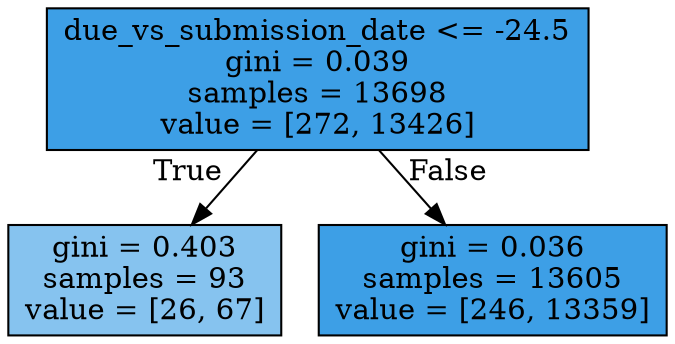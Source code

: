 digraph Tree {
node [shape=box, style="filled", color="black"] ;
0 [label="due_vs_submission_date <= -24.5\ngini = 0.039\nsamples = 13698\nvalue = [272, 13426]", fillcolor="#399de5fa"] ;
1 [label="gini = 0.403\nsamples = 93\nvalue = [26, 67]", fillcolor="#399de59c"] ;
0 -> 1 [labeldistance=2.5, labelangle=45, headlabel="True"] ;
2 [label="gini = 0.036\nsamples = 13605\nvalue = [246, 13359]", fillcolor="#399de5fa"] ;
0 -> 2 [labeldistance=2.5, labelangle=-45, headlabel="False"] ;
}